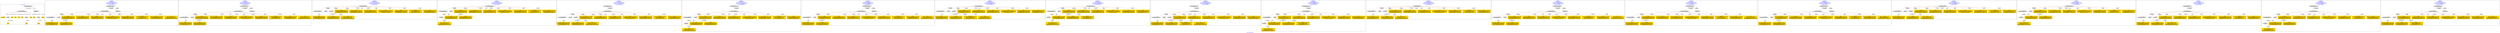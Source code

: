 digraph n0 {
fontcolor="blue"
remincross="true"
label="s10-s-18-artworks.json"
subgraph cluster_0 {
label="1-correct model"
n2[style="filled",color="white",fillcolor="lightgray",label="CulturalHeritageObject1"];
n3[shape="plaintext",style="filled",fillcolor="gold",label="dateCreated"];
n4[style="filled",color="white",fillcolor="lightgray",label="Person1"];
n5[shape="plaintext",style="filled",fillcolor="gold",label="values"];
n6[shape="plaintext",style="filled",fillcolor="gold",label="values"];
n7[shape="plaintext",style="filled",fillcolor="gold",label="values"];
n8[shape="plaintext",style="filled",fillcolor="gold",label="values"];
n9[style="filled",color="white",fillcolor="lightgray",label="Concept1"];
n10[shape="plaintext",style="filled",fillcolor="gold",label="values"];
n11[shape="plaintext",style="filled",fillcolor="gold",label="values"];
n12[style="filled",color="white",fillcolor="lightgray",label="Concept2"];
n13[shape="plaintext",style="filled",fillcolor="gold",label="values"];
n14[style="filled",color="white",fillcolor="lightgray",label="EuropeanaAggregation1"];
n15[style="filled",color="white",fillcolor="lightgray",label="WebResource1"];
n16[shape="plaintext",style="filled",fillcolor="gold",label="values"];
n17[shape="plaintext",style="filled",fillcolor="gold",label="values"];
n18[shape="plaintext",style="filled",fillcolor="gold",label="values"];
}
subgraph cluster_1 {
label="candidate 0\nlink coherence:1.0\nnode coherence:1.0\nconfidence:0.4371673617065032\nmapping score:0.5790557872355011\ncost:13.99951\n-precision:0.71-recall:0.62"
n20[style="filled",color="white",fillcolor="lightgray",label="CulturalHeritageObject1"];
n21[style="filled",color="white",fillcolor="lightgray",label="CulturalHeritageObject2"];
n22[style="filled",color="white",fillcolor="lightgray",label="Person1"];
n23[style="filled",color="white",fillcolor="lightgray",label="EuropeanaAggregation1"];
n24[style="filled",color="white",fillcolor="lightgray",label="WebResource1"];
n25[shape="plaintext",style="filled",fillcolor="gold",label="values\n[CulturalHeritageObject,title,0.31]\n[CulturalHeritageObject,description,0.248]\n[CulturalHeritageObject,provenance,0.224]\n[Person,biographicalInformation,0.218]"];
n26[shape="plaintext",style="filled",fillcolor="gold",label="values\n[Person,nameOfThePerson,0.536]\n[Person,biographicalInformation,0.396]\n[CulturalHeritageObject,description,0.037]\n[CulturalHeritageObject,title,0.031]"];
n27[shape="plaintext",style="filled",fillcolor="gold",label="values\n[CulturalHeritageObject,description,0.383]\n[CulturalHeritageObject,title,0.276]\n[Person,biographicalInformation,0.255]\n[CulturalHeritageObject,provenance,0.086]"];
n28[shape="plaintext",style="filled",fillcolor="gold",label="values\n[CulturalHeritageObject,description,0.339]\n[Person,biographicalInformation,0.314]\n[CulturalHeritageObject,title,0.254]\n[CulturalHeritageObject,provenance,0.093]"];
n29[shape="plaintext",style="filled",fillcolor="gold",label="values\n[CulturalHeritageObject,medium,0.282]\n[CulturalHeritageObject,description,0.28]\n[CulturalHeritageObject,title,0.253]\n[Person,biographicalInformation,0.185]"];
n30[shape="plaintext",style="filled",fillcolor="gold",label="values\n[WebResource,classLink,0.553]\n[Document,classLink,0.423]\n[CulturalHeritageObject,description,0.014]\n[CulturalHeritageObject,provenance,0.01]"];
n31[shape="plaintext",style="filled",fillcolor="gold",label="values\n[CulturalHeritageObject,extent,0.565]\n[CulturalHeritageObject,accessionNumber,0.182]\n[CulturalHeritageObject,provenance,0.137]\n[Document,classLink,0.116]"];
n32[shape="plaintext",style="filled",fillcolor="gold",label="values\n[CulturalHeritageObject,medium,0.761]\n[CulturalHeritageObject,description,0.098]\n[CulturalHeritageObject,extent,0.081]\n[CulturalHeritageObject,provenance,0.06]"];
n33[shape="plaintext",style="filled",fillcolor="gold",label="dateCreated\n[CulturalHeritageObject,created,0.429]\n[Person,dateOfDeath,0.339]\n[Person,dateOfBirth,0.128]\n[CulturalHeritageObject,provenance,0.105]"];
n34[shape="plaintext",style="filled",fillcolor="gold",label="values\n[CulturalHeritageObject,provenance,0.413]\n[Person,biographicalInformation,0.276]\n[CulturalHeritageObject,title,0.16]\n[CulturalHeritageObject,description,0.15]"];
}
subgraph cluster_2 {
label="candidate 1\nlink coherence:1.0\nnode coherence:1.0\nconfidence:0.4348945748876602\nmapping score:0.5782981916292201\ncost:13.99951\n-precision:0.64-recall:0.56"
n36[style="filled",color="white",fillcolor="lightgray",label="CulturalHeritageObject1"];
n37[style="filled",color="white",fillcolor="lightgray",label="CulturalHeritageObject2"];
n38[style="filled",color="white",fillcolor="lightgray",label="Person1"];
n39[style="filled",color="white",fillcolor="lightgray",label="EuropeanaAggregation1"];
n40[style="filled",color="white",fillcolor="lightgray",label="WebResource1"];
n41[shape="plaintext",style="filled",fillcolor="gold",label="values\n[CulturalHeritageObject,title,0.31]\n[CulturalHeritageObject,description,0.248]\n[CulturalHeritageObject,provenance,0.224]\n[Person,biographicalInformation,0.218]"];
n42[shape="plaintext",style="filled",fillcolor="gold",label="values\n[Person,nameOfThePerson,0.536]\n[Person,biographicalInformation,0.396]\n[CulturalHeritageObject,description,0.037]\n[CulturalHeritageObject,title,0.031]"];
n43[shape="plaintext",style="filled",fillcolor="gold",label="values\n[CulturalHeritageObject,description,0.383]\n[CulturalHeritageObject,title,0.276]\n[Person,biographicalInformation,0.255]\n[CulturalHeritageObject,provenance,0.086]"];
n44[shape="plaintext",style="filled",fillcolor="gold",label="values\n[CulturalHeritageObject,description,0.339]\n[Person,biographicalInformation,0.314]\n[CulturalHeritageObject,title,0.254]\n[CulturalHeritageObject,provenance,0.093]"];
n45[shape="plaintext",style="filled",fillcolor="gold",label="values\n[CulturalHeritageObject,medium,0.282]\n[CulturalHeritageObject,description,0.28]\n[CulturalHeritageObject,title,0.253]\n[Person,biographicalInformation,0.185]"];
n46[shape="plaintext",style="filled",fillcolor="gold",label="values\n[WebResource,classLink,0.553]\n[Document,classLink,0.423]\n[CulturalHeritageObject,description,0.014]\n[CulturalHeritageObject,provenance,0.01]"];
n47[shape="plaintext",style="filled",fillcolor="gold",label="values\n[CulturalHeritageObject,extent,0.565]\n[CulturalHeritageObject,accessionNumber,0.182]\n[CulturalHeritageObject,provenance,0.137]\n[Document,classLink,0.116]"];
n48[shape="plaintext",style="filled",fillcolor="gold",label="values\n[CulturalHeritageObject,medium,0.761]\n[CulturalHeritageObject,description,0.098]\n[CulturalHeritageObject,extent,0.081]\n[CulturalHeritageObject,provenance,0.06]"];
n49[shape="plaintext",style="filled",fillcolor="gold",label="dateCreated\n[CulturalHeritageObject,created,0.429]\n[Person,dateOfDeath,0.339]\n[Person,dateOfBirth,0.128]\n[CulturalHeritageObject,provenance,0.105]"];
n50[shape="plaintext",style="filled",fillcolor="gold",label="values\n[CulturalHeritageObject,provenance,0.413]\n[Person,biographicalInformation,0.276]\n[CulturalHeritageObject,title,0.16]\n[CulturalHeritageObject,description,0.15]"];
}
subgraph cluster_3 {
label="candidate 10\nlink coherence:1.0\nnode coherence:1.0\nconfidence:0.41652752205070315\nmapping score:0.5721758406835677\ncost:12.99976\n-precision:0.62-recall:0.5"
n52[style="filled",color="white",fillcolor="lightgray",label="CulturalHeritageObject1"];
n53[style="filled",color="white",fillcolor="lightgray",label="CulturalHeritageObject2"];
n54[style="filled",color="white",fillcolor="lightgray",label="Person1"];
n55[style="filled",color="white",fillcolor="lightgray",label="Document1"];
n56[shape="plaintext",style="filled",fillcolor="gold",label="values\n[Person,nameOfThePerson,0.536]\n[Person,biographicalInformation,0.396]\n[CulturalHeritageObject,description,0.037]\n[CulturalHeritageObject,title,0.031]"];
n57[shape="plaintext",style="filled",fillcolor="gold",label="values\n[CulturalHeritageObject,description,0.339]\n[Person,biographicalInformation,0.314]\n[CulturalHeritageObject,title,0.254]\n[CulturalHeritageObject,provenance,0.093]"];
n58[shape="plaintext",style="filled",fillcolor="gold",label="values\n[CulturalHeritageObject,title,0.31]\n[CulturalHeritageObject,description,0.248]\n[CulturalHeritageObject,provenance,0.224]\n[Person,biographicalInformation,0.218]"];
n59[shape="plaintext",style="filled",fillcolor="gold",label="values\n[CulturalHeritageObject,description,0.383]\n[CulturalHeritageObject,title,0.276]\n[Person,biographicalInformation,0.255]\n[CulturalHeritageObject,provenance,0.086]"];
n60[shape="plaintext",style="filled",fillcolor="gold",label="values\n[CulturalHeritageObject,medium,0.282]\n[CulturalHeritageObject,description,0.28]\n[CulturalHeritageObject,title,0.253]\n[Person,biographicalInformation,0.185]"];
n61[shape="plaintext",style="filled",fillcolor="gold",label="values\n[WebResource,classLink,0.553]\n[Document,classLink,0.423]\n[CulturalHeritageObject,description,0.014]\n[CulturalHeritageObject,provenance,0.01]"];
n62[shape="plaintext",style="filled",fillcolor="gold",label="values\n[CulturalHeritageObject,extent,0.565]\n[CulturalHeritageObject,accessionNumber,0.182]\n[CulturalHeritageObject,provenance,0.137]\n[Document,classLink,0.116]"];
n63[shape="plaintext",style="filled",fillcolor="gold",label="values\n[CulturalHeritageObject,medium,0.761]\n[CulturalHeritageObject,description,0.098]\n[CulturalHeritageObject,extent,0.081]\n[CulturalHeritageObject,provenance,0.06]"];
n64[shape="plaintext",style="filled",fillcolor="gold",label="dateCreated\n[CulturalHeritageObject,created,0.429]\n[Person,dateOfDeath,0.339]\n[Person,dateOfBirth,0.128]\n[CulturalHeritageObject,provenance,0.105]"];
n65[shape="plaintext",style="filled",fillcolor="gold",label="values\n[CulturalHeritageObject,provenance,0.413]\n[Person,biographicalInformation,0.276]\n[CulturalHeritageObject,title,0.16]\n[CulturalHeritageObject,description,0.15]"];
}
subgraph cluster_4 {
label="candidate 11\nlink coherence:1.0\nnode coherence:1.0\nconfidence:0.41652752205070315\nmapping score:0.5721758406835677\ncost:12.99978\n-precision:0.62-recall:0.5"
n67[style="filled",color="white",fillcolor="lightgray",label="CulturalHeritageObject1"];
n68[style="filled",color="white",fillcolor="lightgray",label="CulturalHeritageObject2"];
n69[style="filled",color="white",fillcolor="lightgray",label="Person1"];
n70[style="filled",color="white",fillcolor="lightgray",label="Document2"];
n71[shape="plaintext",style="filled",fillcolor="gold",label="values\n[Person,nameOfThePerson,0.536]\n[Person,biographicalInformation,0.396]\n[CulturalHeritageObject,description,0.037]\n[CulturalHeritageObject,title,0.031]"];
n72[shape="plaintext",style="filled",fillcolor="gold",label="values\n[CulturalHeritageObject,description,0.339]\n[Person,biographicalInformation,0.314]\n[CulturalHeritageObject,title,0.254]\n[CulturalHeritageObject,provenance,0.093]"];
n73[shape="plaintext",style="filled",fillcolor="gold",label="values\n[CulturalHeritageObject,title,0.31]\n[CulturalHeritageObject,description,0.248]\n[CulturalHeritageObject,provenance,0.224]\n[Person,biographicalInformation,0.218]"];
n74[shape="plaintext",style="filled",fillcolor="gold",label="values\n[CulturalHeritageObject,description,0.383]\n[CulturalHeritageObject,title,0.276]\n[Person,biographicalInformation,0.255]\n[CulturalHeritageObject,provenance,0.086]"];
n75[shape="plaintext",style="filled",fillcolor="gold",label="values\n[CulturalHeritageObject,medium,0.282]\n[CulturalHeritageObject,description,0.28]\n[CulturalHeritageObject,title,0.253]\n[Person,biographicalInformation,0.185]"];
n76[shape="plaintext",style="filled",fillcolor="gold",label="values\n[CulturalHeritageObject,extent,0.565]\n[CulturalHeritageObject,accessionNumber,0.182]\n[CulturalHeritageObject,provenance,0.137]\n[Document,classLink,0.116]"];
n77[shape="plaintext",style="filled",fillcolor="gold",label="values\n[CulturalHeritageObject,medium,0.761]\n[CulturalHeritageObject,description,0.098]\n[CulturalHeritageObject,extent,0.081]\n[CulturalHeritageObject,provenance,0.06]"];
n78[shape="plaintext",style="filled",fillcolor="gold",label="dateCreated\n[CulturalHeritageObject,created,0.429]\n[Person,dateOfDeath,0.339]\n[Person,dateOfBirth,0.128]\n[CulturalHeritageObject,provenance,0.105]"];
n79[shape="plaintext",style="filled",fillcolor="gold",label="values\n[WebResource,classLink,0.553]\n[Document,classLink,0.423]\n[CulturalHeritageObject,description,0.014]\n[CulturalHeritageObject,provenance,0.01]"];
n80[shape="plaintext",style="filled",fillcolor="gold",label="values\n[CulturalHeritageObject,provenance,0.413]\n[Person,biographicalInformation,0.276]\n[CulturalHeritageObject,title,0.16]\n[CulturalHeritageObject,description,0.15]"];
}
subgraph cluster_5 {
label="candidate 12\nlink coherence:1.0\nnode coherence:1.0\nconfidence:0.41652752205070315\nmapping score:0.5721758406835677\ncost:13.99962\n-precision:0.64-recall:0.56"
n82[style="filled",color="white",fillcolor="lightgray",label="CulturalHeritageObject1"];
n83[style="filled",color="white",fillcolor="lightgray",label="CulturalHeritageObject2"];
n84[style="filled",color="white",fillcolor="lightgray",label="Person1"];
n85[style="filled",color="white",fillcolor="lightgray",label="Document1"];
n86[style="filled",color="white",fillcolor="lightgray",label="EuropeanaAggregation1"];
n87[shape="plaintext",style="filled",fillcolor="gold",label="values\n[Person,nameOfThePerson,0.536]\n[Person,biographicalInformation,0.396]\n[CulturalHeritageObject,description,0.037]\n[CulturalHeritageObject,title,0.031]"];
n88[shape="plaintext",style="filled",fillcolor="gold",label="values\n[CulturalHeritageObject,description,0.339]\n[Person,biographicalInformation,0.314]\n[CulturalHeritageObject,title,0.254]\n[CulturalHeritageObject,provenance,0.093]"];
n89[shape="plaintext",style="filled",fillcolor="gold",label="values\n[CulturalHeritageObject,title,0.31]\n[CulturalHeritageObject,description,0.248]\n[CulturalHeritageObject,provenance,0.224]\n[Person,biographicalInformation,0.218]"];
n90[shape="plaintext",style="filled",fillcolor="gold",label="values\n[CulturalHeritageObject,description,0.383]\n[CulturalHeritageObject,title,0.276]\n[Person,biographicalInformation,0.255]\n[CulturalHeritageObject,provenance,0.086]"];
n91[shape="plaintext",style="filled",fillcolor="gold",label="values\n[CulturalHeritageObject,medium,0.282]\n[CulturalHeritageObject,description,0.28]\n[CulturalHeritageObject,title,0.253]\n[Person,biographicalInformation,0.185]"];
n92[shape="plaintext",style="filled",fillcolor="gold",label="values\n[WebResource,classLink,0.553]\n[Document,classLink,0.423]\n[CulturalHeritageObject,description,0.014]\n[CulturalHeritageObject,provenance,0.01]"];
n93[shape="plaintext",style="filled",fillcolor="gold",label="values\n[CulturalHeritageObject,extent,0.565]\n[CulturalHeritageObject,accessionNumber,0.182]\n[CulturalHeritageObject,provenance,0.137]\n[Document,classLink,0.116]"];
n94[shape="plaintext",style="filled",fillcolor="gold",label="values\n[CulturalHeritageObject,medium,0.761]\n[CulturalHeritageObject,description,0.098]\n[CulturalHeritageObject,extent,0.081]\n[CulturalHeritageObject,provenance,0.06]"];
n95[shape="plaintext",style="filled",fillcolor="gold",label="dateCreated\n[CulturalHeritageObject,created,0.429]\n[Person,dateOfDeath,0.339]\n[Person,dateOfBirth,0.128]\n[CulturalHeritageObject,provenance,0.105]"];
n96[shape="plaintext",style="filled",fillcolor="gold",label="values\n[CulturalHeritageObject,provenance,0.413]\n[Person,biographicalInformation,0.276]\n[CulturalHeritageObject,title,0.16]\n[CulturalHeritageObject,description,0.15]"];
}
subgraph cluster_6 {
label="candidate 13\nlink coherence:1.0\nnode coherence:1.0\nconfidence:0.41652752205070315\nmapping score:0.5721758406835677\ncost:13.99964\n-precision:0.64-recall:0.56"
n98[style="filled",color="white",fillcolor="lightgray",label="CulturalHeritageObject1"];
n99[style="filled",color="white",fillcolor="lightgray",label="CulturalHeritageObject2"];
n100[style="filled",color="white",fillcolor="lightgray",label="Person1"];
n101[style="filled",color="white",fillcolor="lightgray",label="Document2"];
n102[style="filled",color="white",fillcolor="lightgray",label="EuropeanaAggregation1"];
n103[shape="plaintext",style="filled",fillcolor="gold",label="values\n[Person,nameOfThePerson,0.536]\n[Person,biographicalInformation,0.396]\n[CulturalHeritageObject,description,0.037]\n[CulturalHeritageObject,title,0.031]"];
n104[shape="plaintext",style="filled",fillcolor="gold",label="values\n[CulturalHeritageObject,description,0.339]\n[Person,biographicalInformation,0.314]\n[CulturalHeritageObject,title,0.254]\n[CulturalHeritageObject,provenance,0.093]"];
n105[shape="plaintext",style="filled",fillcolor="gold",label="values\n[CulturalHeritageObject,title,0.31]\n[CulturalHeritageObject,description,0.248]\n[CulturalHeritageObject,provenance,0.224]\n[Person,biographicalInformation,0.218]"];
n106[shape="plaintext",style="filled",fillcolor="gold",label="values\n[CulturalHeritageObject,description,0.383]\n[CulturalHeritageObject,title,0.276]\n[Person,biographicalInformation,0.255]\n[CulturalHeritageObject,provenance,0.086]"];
n107[shape="plaintext",style="filled",fillcolor="gold",label="values\n[CulturalHeritageObject,medium,0.282]\n[CulturalHeritageObject,description,0.28]\n[CulturalHeritageObject,title,0.253]\n[Person,biographicalInformation,0.185]"];
n108[shape="plaintext",style="filled",fillcolor="gold",label="values\n[CulturalHeritageObject,extent,0.565]\n[CulturalHeritageObject,accessionNumber,0.182]\n[CulturalHeritageObject,provenance,0.137]\n[Document,classLink,0.116]"];
n109[shape="plaintext",style="filled",fillcolor="gold",label="values\n[CulturalHeritageObject,medium,0.761]\n[CulturalHeritageObject,description,0.098]\n[CulturalHeritageObject,extent,0.081]\n[CulturalHeritageObject,provenance,0.06]"];
n110[shape="plaintext",style="filled",fillcolor="gold",label="dateCreated\n[CulturalHeritageObject,created,0.429]\n[Person,dateOfDeath,0.339]\n[Person,dateOfBirth,0.128]\n[CulturalHeritageObject,provenance,0.105]"];
n111[shape="plaintext",style="filled",fillcolor="gold",label="values\n[WebResource,classLink,0.553]\n[Document,classLink,0.423]\n[CulturalHeritageObject,description,0.014]\n[CulturalHeritageObject,provenance,0.01]"];
n112[shape="plaintext",style="filled",fillcolor="gold",label="values\n[CulturalHeritageObject,provenance,0.413]\n[Person,biographicalInformation,0.276]\n[CulturalHeritageObject,title,0.16]\n[CulturalHeritageObject,description,0.15]"];
}
subgraph cluster_7 {
label="candidate 14\nlink coherence:1.0\nnode coherence:1.0\nconfidence:0.4126989323374108\nmapping score:0.5708996441124703\ncost:13.99951\n-precision:0.64-recall:0.56"
n114[style="filled",color="white",fillcolor="lightgray",label="CulturalHeritageObject1"];
n115[style="filled",color="white",fillcolor="lightgray",label="CulturalHeritageObject2"];
n116[style="filled",color="white",fillcolor="lightgray",label="Person1"];
n117[style="filled",color="white",fillcolor="lightgray",label="EuropeanaAggregation1"];
n118[style="filled",color="white",fillcolor="lightgray",label="WebResource1"];
n119[shape="plaintext",style="filled",fillcolor="gold",label="values\n[Person,nameOfThePerson,0.536]\n[Person,biographicalInformation,0.396]\n[CulturalHeritageObject,description,0.037]\n[CulturalHeritageObject,title,0.031]"];
n120[shape="plaintext",style="filled",fillcolor="gold",label="values\n[CulturalHeritageObject,description,0.339]\n[Person,biographicalInformation,0.314]\n[CulturalHeritageObject,title,0.254]\n[CulturalHeritageObject,provenance,0.093]"];
n121[shape="plaintext",style="filled",fillcolor="gold",label="values\n[CulturalHeritageObject,title,0.31]\n[CulturalHeritageObject,description,0.248]\n[CulturalHeritageObject,provenance,0.224]\n[Person,biographicalInformation,0.218]"];
n122[shape="plaintext",style="filled",fillcolor="gold",label="values\n[CulturalHeritageObject,description,0.383]\n[CulturalHeritageObject,title,0.276]\n[Person,biographicalInformation,0.255]\n[CulturalHeritageObject,provenance,0.086]"];
n123[shape="plaintext",style="filled",fillcolor="gold",label="values\n[CulturalHeritageObject,medium,0.282]\n[CulturalHeritageObject,description,0.28]\n[CulturalHeritageObject,title,0.253]\n[Person,biographicalInformation,0.185]"];
n124[shape="plaintext",style="filled",fillcolor="gold",label="values\n[WebResource,classLink,0.553]\n[Document,classLink,0.423]\n[CulturalHeritageObject,description,0.014]\n[CulturalHeritageObject,provenance,0.01]"];
n125[shape="plaintext",style="filled",fillcolor="gold",label="values\n[CulturalHeritageObject,extent,0.565]\n[CulturalHeritageObject,accessionNumber,0.182]\n[CulturalHeritageObject,provenance,0.137]\n[Document,classLink,0.116]"];
n126[shape="plaintext",style="filled",fillcolor="gold",label="values\n[CulturalHeritageObject,medium,0.761]\n[CulturalHeritageObject,description,0.098]\n[CulturalHeritageObject,extent,0.081]\n[CulturalHeritageObject,provenance,0.06]"];
n127[shape="plaintext",style="filled",fillcolor="gold",label="dateCreated\n[CulturalHeritageObject,created,0.429]\n[Person,dateOfDeath,0.339]\n[Person,dateOfBirth,0.128]\n[CulturalHeritageObject,provenance,0.105]"];
n128[shape="plaintext",style="filled",fillcolor="gold",label="values\n[CulturalHeritageObject,provenance,0.413]\n[Person,biographicalInformation,0.276]\n[CulturalHeritageObject,title,0.16]\n[CulturalHeritageObject,description,0.15]"];
}
subgraph cluster_8 {
label="candidate 15\nlink coherence:1.0\nnode coherence:1.0\nconfidence:0.4075461633099772\nmapping score:0.5691820544366591\ncost:12.99976\n-precision:0.54-recall:0.44"
n130[style="filled",color="white",fillcolor="lightgray",label="CulturalHeritageObject1"];
n131[style="filled",color="white",fillcolor="lightgray",label="CulturalHeritageObject2"];
n132[style="filled",color="white",fillcolor="lightgray",label="Person1"];
n133[style="filled",color="white",fillcolor="lightgray",label="Document1"];
n134[shape="plaintext",style="filled",fillcolor="gold",label="values\n[Person,nameOfThePerson,0.536]\n[Person,biographicalInformation,0.396]\n[CulturalHeritageObject,description,0.037]\n[CulturalHeritageObject,title,0.031]"];
n135[shape="plaintext",style="filled",fillcolor="gold",label="values\n[CulturalHeritageObject,description,0.339]\n[Person,biographicalInformation,0.314]\n[CulturalHeritageObject,title,0.254]\n[CulturalHeritageObject,provenance,0.093]"];
n136[shape="plaintext",style="filled",fillcolor="gold",label="values\n[CulturalHeritageObject,title,0.31]\n[CulturalHeritageObject,description,0.248]\n[CulturalHeritageObject,provenance,0.224]\n[Person,biographicalInformation,0.218]"];
n137[shape="plaintext",style="filled",fillcolor="gold",label="values\n[CulturalHeritageObject,description,0.383]\n[CulturalHeritageObject,title,0.276]\n[Person,biographicalInformation,0.255]\n[CulturalHeritageObject,provenance,0.086]"];
n138[shape="plaintext",style="filled",fillcolor="gold",label="values\n[CulturalHeritageObject,medium,0.282]\n[CulturalHeritageObject,description,0.28]\n[CulturalHeritageObject,title,0.253]\n[Person,biographicalInformation,0.185]"];
n139[shape="plaintext",style="filled",fillcolor="gold",label="values\n[WebResource,classLink,0.553]\n[Document,classLink,0.423]\n[CulturalHeritageObject,description,0.014]\n[CulturalHeritageObject,provenance,0.01]"];
n140[shape="plaintext",style="filled",fillcolor="gold",label="dateCreated\n[CulturalHeritageObject,created,0.429]\n[Person,dateOfDeath,0.339]\n[Person,dateOfBirth,0.128]\n[CulturalHeritageObject,provenance,0.105]"];
n141[shape="plaintext",style="filled",fillcolor="gold",label="values\n[CulturalHeritageObject,extent,0.565]\n[CulturalHeritageObject,accessionNumber,0.182]\n[CulturalHeritageObject,provenance,0.137]\n[Document,classLink,0.116]"];
n142[shape="plaintext",style="filled",fillcolor="gold",label="values\n[CulturalHeritageObject,medium,0.761]\n[CulturalHeritageObject,description,0.098]\n[CulturalHeritageObject,extent,0.081]\n[CulturalHeritageObject,provenance,0.06]"];
n143[shape="plaintext",style="filled",fillcolor="gold",label="values\n[CulturalHeritageObject,provenance,0.413]\n[Person,biographicalInformation,0.276]\n[CulturalHeritageObject,title,0.16]\n[CulturalHeritageObject,description,0.15]"];
}
subgraph cluster_9 {
label="candidate 16\nlink coherence:1.0\nnode coherence:1.0\nconfidence:0.4075461633099772\nmapping score:0.5691820544366591\ncost:12.99978\n-precision:0.54-recall:0.44"
n145[style="filled",color="white",fillcolor="lightgray",label="CulturalHeritageObject1"];
n146[style="filled",color="white",fillcolor="lightgray",label="CulturalHeritageObject2"];
n147[style="filled",color="white",fillcolor="lightgray",label="Person1"];
n148[style="filled",color="white",fillcolor="lightgray",label="Document2"];
n149[shape="plaintext",style="filled",fillcolor="gold",label="values\n[Person,nameOfThePerson,0.536]\n[Person,biographicalInformation,0.396]\n[CulturalHeritageObject,description,0.037]\n[CulturalHeritageObject,title,0.031]"];
n150[shape="plaintext",style="filled",fillcolor="gold",label="values\n[CulturalHeritageObject,description,0.339]\n[Person,biographicalInformation,0.314]\n[CulturalHeritageObject,title,0.254]\n[CulturalHeritageObject,provenance,0.093]"];
n151[shape="plaintext",style="filled",fillcolor="gold",label="values\n[CulturalHeritageObject,title,0.31]\n[CulturalHeritageObject,description,0.248]\n[CulturalHeritageObject,provenance,0.224]\n[Person,biographicalInformation,0.218]"];
n152[shape="plaintext",style="filled",fillcolor="gold",label="values\n[CulturalHeritageObject,description,0.383]\n[CulturalHeritageObject,title,0.276]\n[Person,biographicalInformation,0.255]\n[CulturalHeritageObject,provenance,0.086]"];
n153[shape="plaintext",style="filled",fillcolor="gold",label="values\n[CulturalHeritageObject,medium,0.282]\n[CulturalHeritageObject,description,0.28]\n[CulturalHeritageObject,title,0.253]\n[Person,biographicalInformation,0.185]"];
n154[shape="plaintext",style="filled",fillcolor="gold",label="dateCreated\n[CulturalHeritageObject,created,0.429]\n[Person,dateOfDeath,0.339]\n[Person,dateOfBirth,0.128]\n[CulturalHeritageObject,provenance,0.105]"];
n155[shape="plaintext",style="filled",fillcolor="gold",label="values\n[CulturalHeritageObject,extent,0.565]\n[CulturalHeritageObject,accessionNumber,0.182]\n[CulturalHeritageObject,provenance,0.137]\n[Document,classLink,0.116]"];
n156[shape="plaintext",style="filled",fillcolor="gold",label="values\n[CulturalHeritageObject,medium,0.761]\n[CulturalHeritageObject,description,0.098]\n[CulturalHeritageObject,extent,0.081]\n[CulturalHeritageObject,provenance,0.06]"];
n157[shape="plaintext",style="filled",fillcolor="gold",label="values\n[WebResource,classLink,0.553]\n[Document,classLink,0.423]\n[CulturalHeritageObject,description,0.014]\n[CulturalHeritageObject,provenance,0.01]"];
n158[shape="plaintext",style="filled",fillcolor="gold",label="values\n[CulturalHeritageObject,provenance,0.413]\n[Person,biographicalInformation,0.276]\n[CulturalHeritageObject,title,0.16]\n[CulturalHeritageObject,description,0.15]"];
}
subgraph cluster_10 {
label="candidate 17\nlink coherence:1.0\nnode coherence:1.0\nconfidence:0.4075461633099772\nmapping score:0.5691820544366591\ncost:13.99962\n-precision:0.57-recall:0.5"
n160[style="filled",color="white",fillcolor="lightgray",label="CulturalHeritageObject1"];
n161[style="filled",color="white",fillcolor="lightgray",label="CulturalHeritageObject2"];
n162[style="filled",color="white",fillcolor="lightgray",label="Person1"];
n163[style="filled",color="white",fillcolor="lightgray",label="Document1"];
n164[style="filled",color="white",fillcolor="lightgray",label="EuropeanaAggregation1"];
n165[shape="plaintext",style="filled",fillcolor="gold",label="values\n[Person,nameOfThePerson,0.536]\n[Person,biographicalInformation,0.396]\n[CulturalHeritageObject,description,0.037]\n[CulturalHeritageObject,title,0.031]"];
n166[shape="plaintext",style="filled",fillcolor="gold",label="values\n[CulturalHeritageObject,description,0.339]\n[Person,biographicalInformation,0.314]\n[CulturalHeritageObject,title,0.254]\n[CulturalHeritageObject,provenance,0.093]"];
n167[shape="plaintext",style="filled",fillcolor="gold",label="values\n[CulturalHeritageObject,title,0.31]\n[CulturalHeritageObject,description,0.248]\n[CulturalHeritageObject,provenance,0.224]\n[Person,biographicalInformation,0.218]"];
n168[shape="plaintext",style="filled",fillcolor="gold",label="values\n[CulturalHeritageObject,description,0.383]\n[CulturalHeritageObject,title,0.276]\n[Person,biographicalInformation,0.255]\n[CulturalHeritageObject,provenance,0.086]"];
n169[shape="plaintext",style="filled",fillcolor="gold",label="values\n[CulturalHeritageObject,medium,0.282]\n[CulturalHeritageObject,description,0.28]\n[CulturalHeritageObject,title,0.253]\n[Person,biographicalInformation,0.185]"];
n170[shape="plaintext",style="filled",fillcolor="gold",label="values\n[WebResource,classLink,0.553]\n[Document,classLink,0.423]\n[CulturalHeritageObject,description,0.014]\n[CulturalHeritageObject,provenance,0.01]"];
n171[shape="plaintext",style="filled",fillcolor="gold",label="dateCreated\n[CulturalHeritageObject,created,0.429]\n[Person,dateOfDeath,0.339]\n[Person,dateOfBirth,0.128]\n[CulturalHeritageObject,provenance,0.105]"];
n172[shape="plaintext",style="filled",fillcolor="gold",label="values\n[CulturalHeritageObject,extent,0.565]\n[CulturalHeritageObject,accessionNumber,0.182]\n[CulturalHeritageObject,provenance,0.137]\n[Document,classLink,0.116]"];
n173[shape="plaintext",style="filled",fillcolor="gold",label="values\n[CulturalHeritageObject,medium,0.761]\n[CulturalHeritageObject,description,0.098]\n[CulturalHeritageObject,extent,0.081]\n[CulturalHeritageObject,provenance,0.06]"];
n174[shape="plaintext",style="filled",fillcolor="gold",label="values\n[CulturalHeritageObject,provenance,0.413]\n[Person,biographicalInformation,0.276]\n[CulturalHeritageObject,title,0.16]\n[CulturalHeritageObject,description,0.15]"];
}
subgraph cluster_11 {
label="candidate 18\nlink coherence:1.0\nnode coherence:1.0\nconfidence:0.4075461633099772\nmapping score:0.5691820544366591\ncost:13.99964\n-precision:0.57-recall:0.5"
n176[style="filled",color="white",fillcolor="lightgray",label="CulturalHeritageObject1"];
n177[style="filled",color="white",fillcolor="lightgray",label="CulturalHeritageObject2"];
n178[style="filled",color="white",fillcolor="lightgray",label="Person1"];
n179[style="filled",color="white",fillcolor="lightgray",label="Document2"];
n180[style="filled",color="white",fillcolor="lightgray",label="EuropeanaAggregation1"];
n181[shape="plaintext",style="filled",fillcolor="gold",label="values\n[Person,nameOfThePerson,0.536]\n[Person,biographicalInformation,0.396]\n[CulturalHeritageObject,description,0.037]\n[CulturalHeritageObject,title,0.031]"];
n182[shape="plaintext",style="filled",fillcolor="gold",label="values\n[CulturalHeritageObject,description,0.339]\n[Person,biographicalInformation,0.314]\n[CulturalHeritageObject,title,0.254]\n[CulturalHeritageObject,provenance,0.093]"];
n183[shape="plaintext",style="filled",fillcolor="gold",label="values\n[CulturalHeritageObject,title,0.31]\n[CulturalHeritageObject,description,0.248]\n[CulturalHeritageObject,provenance,0.224]\n[Person,biographicalInformation,0.218]"];
n184[shape="plaintext",style="filled",fillcolor="gold",label="values\n[CulturalHeritageObject,description,0.383]\n[CulturalHeritageObject,title,0.276]\n[Person,biographicalInformation,0.255]\n[CulturalHeritageObject,provenance,0.086]"];
n185[shape="plaintext",style="filled",fillcolor="gold",label="values\n[CulturalHeritageObject,medium,0.282]\n[CulturalHeritageObject,description,0.28]\n[CulturalHeritageObject,title,0.253]\n[Person,biographicalInformation,0.185]"];
n186[shape="plaintext",style="filled",fillcolor="gold",label="dateCreated\n[CulturalHeritageObject,created,0.429]\n[Person,dateOfDeath,0.339]\n[Person,dateOfBirth,0.128]\n[CulturalHeritageObject,provenance,0.105]"];
n187[shape="plaintext",style="filled",fillcolor="gold",label="values\n[CulturalHeritageObject,extent,0.565]\n[CulturalHeritageObject,accessionNumber,0.182]\n[CulturalHeritageObject,provenance,0.137]\n[Document,classLink,0.116]"];
n188[shape="plaintext",style="filled",fillcolor="gold",label="values\n[CulturalHeritageObject,medium,0.761]\n[CulturalHeritageObject,description,0.098]\n[CulturalHeritageObject,extent,0.081]\n[CulturalHeritageObject,provenance,0.06]"];
n189[shape="plaintext",style="filled",fillcolor="gold",label="values\n[WebResource,classLink,0.553]\n[Document,classLink,0.423]\n[CulturalHeritageObject,description,0.014]\n[CulturalHeritageObject,provenance,0.01]"];
n190[shape="plaintext",style="filled",fillcolor="gold",label="values\n[CulturalHeritageObject,provenance,0.413]\n[Person,biographicalInformation,0.276]\n[CulturalHeritageObject,title,0.16]\n[CulturalHeritageObject,description,0.15]"];
}
subgraph cluster_12 {
label="candidate 19\nlink coherence:1.0\nnode coherence:1.0\nconfidence:0.39962709198201346\nmapping score:0.5665423639940045\ncost:12.99976\n-precision:0.46-recall:0.38"
n192[style="filled",color="white",fillcolor="lightgray",label="CulturalHeritageObject1"];
n193[style="filled",color="white",fillcolor="lightgray",label="CulturalHeritageObject2"];
n194[style="filled",color="white",fillcolor="lightgray",label="Person1"];
n195[style="filled",color="white",fillcolor="lightgray",label="Document1"];
n196[shape="plaintext",style="filled",fillcolor="gold",label="values\n[Person,nameOfThePerson,0.536]\n[Person,biographicalInformation,0.396]\n[CulturalHeritageObject,description,0.037]\n[CulturalHeritageObject,title,0.031]"];
n197[shape="plaintext",style="filled",fillcolor="gold",label="values\n[CulturalHeritageObject,description,0.339]\n[Person,biographicalInformation,0.314]\n[CulturalHeritageObject,title,0.254]\n[CulturalHeritageObject,provenance,0.093]"];
n198[shape="plaintext",style="filled",fillcolor="gold",label="values\n[CulturalHeritageObject,title,0.31]\n[CulturalHeritageObject,description,0.248]\n[CulturalHeritageObject,provenance,0.224]\n[Person,biographicalInformation,0.218]"];
n199[shape="plaintext",style="filled",fillcolor="gold",label="values\n[CulturalHeritageObject,description,0.383]\n[CulturalHeritageObject,title,0.276]\n[Person,biographicalInformation,0.255]\n[CulturalHeritageObject,provenance,0.086]"];
n200[shape="plaintext",style="filled",fillcolor="gold",label="values\n[CulturalHeritageObject,medium,0.282]\n[CulturalHeritageObject,description,0.28]\n[CulturalHeritageObject,title,0.253]\n[Person,biographicalInformation,0.185]"];
n201[shape="plaintext",style="filled",fillcolor="gold",label="values\n[WebResource,classLink,0.553]\n[Document,classLink,0.423]\n[CulturalHeritageObject,description,0.014]\n[CulturalHeritageObject,provenance,0.01]"];
n202[shape="plaintext",style="filled",fillcolor="gold",label="values\n[CulturalHeritageObject,extent,0.565]\n[CulturalHeritageObject,accessionNumber,0.182]\n[CulturalHeritageObject,provenance,0.137]\n[Document,classLink,0.116]"];
n203[shape="plaintext",style="filled",fillcolor="gold",label="values\n[CulturalHeritageObject,medium,0.761]\n[CulturalHeritageObject,description,0.098]\n[CulturalHeritageObject,extent,0.081]\n[CulturalHeritageObject,provenance,0.06]"];
n204[shape="plaintext",style="filled",fillcolor="gold",label="dateCreated\n[CulturalHeritageObject,created,0.429]\n[Person,dateOfDeath,0.339]\n[Person,dateOfBirth,0.128]\n[CulturalHeritageObject,provenance,0.105]"];
n205[shape="plaintext",style="filled",fillcolor="gold",label="values\n[CulturalHeritageObject,provenance,0.413]\n[Person,biographicalInformation,0.276]\n[CulturalHeritageObject,title,0.16]\n[CulturalHeritageObject,description,0.15]"];
}
subgraph cluster_13 {
label="candidate 2\nlink coherence:1.0\nnode coherence:1.0\nconfidence:0.4295993624061004\nmapping score:0.5765331208020334\ncost:13.99951\n-precision:0.79-recall:0.69"
n207[style="filled",color="white",fillcolor="lightgray",label="CulturalHeritageObject1"];
n208[style="filled",color="white",fillcolor="lightgray",label="CulturalHeritageObject2"];
n209[style="filled",color="white",fillcolor="lightgray",label="Person1"];
n210[style="filled",color="white",fillcolor="lightgray",label="EuropeanaAggregation1"];
n211[style="filled",color="white",fillcolor="lightgray",label="WebResource1"];
n212[shape="plaintext",style="filled",fillcolor="gold",label="values\n[Person,nameOfThePerson,0.536]\n[Person,biographicalInformation,0.396]\n[CulturalHeritageObject,description,0.037]\n[CulturalHeritageObject,title,0.031]"];
n213[shape="plaintext",style="filled",fillcolor="gold",label="values\n[CulturalHeritageObject,description,0.339]\n[Person,biographicalInformation,0.314]\n[CulturalHeritageObject,title,0.254]\n[CulturalHeritageObject,provenance,0.093]"];
n214[shape="plaintext",style="filled",fillcolor="gold",label="values\n[CulturalHeritageObject,title,0.31]\n[CulturalHeritageObject,description,0.248]\n[CulturalHeritageObject,provenance,0.224]\n[Person,biographicalInformation,0.218]"];
n215[shape="plaintext",style="filled",fillcolor="gold",label="values\n[CulturalHeritageObject,description,0.383]\n[CulturalHeritageObject,title,0.276]\n[Person,biographicalInformation,0.255]\n[CulturalHeritageObject,provenance,0.086]"];
n216[shape="plaintext",style="filled",fillcolor="gold",label="values\n[CulturalHeritageObject,medium,0.282]\n[CulturalHeritageObject,description,0.28]\n[CulturalHeritageObject,title,0.253]\n[Person,biographicalInformation,0.185]"];
n217[shape="plaintext",style="filled",fillcolor="gold",label="values\n[WebResource,classLink,0.553]\n[Document,classLink,0.423]\n[CulturalHeritageObject,description,0.014]\n[CulturalHeritageObject,provenance,0.01]"];
n218[shape="plaintext",style="filled",fillcolor="gold",label="values\n[CulturalHeritageObject,extent,0.565]\n[CulturalHeritageObject,accessionNumber,0.182]\n[CulturalHeritageObject,provenance,0.137]\n[Document,classLink,0.116]"];
n219[shape="plaintext",style="filled",fillcolor="gold",label="values\n[CulturalHeritageObject,medium,0.761]\n[CulturalHeritageObject,description,0.098]\n[CulturalHeritageObject,extent,0.081]\n[CulturalHeritageObject,provenance,0.06]"];
n220[shape="plaintext",style="filled",fillcolor="gold",label="dateCreated\n[CulturalHeritageObject,created,0.429]\n[Person,dateOfDeath,0.339]\n[Person,dateOfBirth,0.128]\n[CulturalHeritageObject,provenance,0.105]"];
n221[shape="plaintext",style="filled",fillcolor="gold",label="values\n[CulturalHeritageObject,provenance,0.413]\n[Person,biographicalInformation,0.276]\n[CulturalHeritageObject,title,0.16]\n[CulturalHeritageObject,description,0.15]"];
}
subgraph cluster_14 {
label="candidate 3\nlink coherence:1.0\nnode coherence:1.0\nconfidence:0.4291518701811096\nmapping score:0.5763839567270366\ncost:13.99951\n-precision:0.64-recall:0.56"
n223[style="filled",color="white",fillcolor="lightgray",label="CulturalHeritageObject1"];
n224[style="filled",color="white",fillcolor="lightgray",label="CulturalHeritageObject2"];
n225[style="filled",color="white",fillcolor="lightgray",label="Person1"];
n226[style="filled",color="white",fillcolor="lightgray",label="EuropeanaAggregation1"];
n227[style="filled",color="white",fillcolor="lightgray",label="WebResource1"];
n228[shape="plaintext",style="filled",fillcolor="gold",label="values\n[CulturalHeritageObject,title,0.31]\n[CulturalHeritageObject,description,0.248]\n[CulturalHeritageObject,provenance,0.224]\n[Person,biographicalInformation,0.218]"];
n229[shape="plaintext",style="filled",fillcolor="gold",label="values\n[Person,nameOfThePerson,0.536]\n[Person,biographicalInformation,0.396]\n[CulturalHeritageObject,description,0.037]\n[CulturalHeritageObject,title,0.031]"];
n230[shape="plaintext",style="filled",fillcolor="gold",label="values\n[CulturalHeritageObject,medium,0.282]\n[CulturalHeritageObject,description,0.28]\n[CulturalHeritageObject,title,0.253]\n[Person,biographicalInformation,0.185]"];
n231[shape="plaintext",style="filled",fillcolor="gold",label="values\n[CulturalHeritageObject,description,0.383]\n[CulturalHeritageObject,title,0.276]\n[Person,biographicalInformation,0.255]\n[CulturalHeritageObject,provenance,0.086]"];
n232[shape="plaintext",style="filled",fillcolor="gold",label="values\n[WebResource,classLink,0.553]\n[Document,classLink,0.423]\n[CulturalHeritageObject,description,0.014]\n[CulturalHeritageObject,provenance,0.01]"];
n233[shape="plaintext",style="filled",fillcolor="gold",label="values\n[CulturalHeritageObject,description,0.339]\n[Person,biographicalInformation,0.314]\n[CulturalHeritageObject,title,0.254]\n[CulturalHeritageObject,provenance,0.093]"];
n234[shape="plaintext",style="filled",fillcolor="gold",label="values\n[CulturalHeritageObject,extent,0.565]\n[CulturalHeritageObject,accessionNumber,0.182]\n[CulturalHeritageObject,provenance,0.137]\n[Document,classLink,0.116]"];
n235[shape="plaintext",style="filled",fillcolor="gold",label="values\n[CulturalHeritageObject,medium,0.761]\n[CulturalHeritageObject,description,0.098]\n[CulturalHeritageObject,extent,0.081]\n[CulturalHeritageObject,provenance,0.06]"];
n236[shape="plaintext",style="filled",fillcolor="gold",label="dateCreated\n[CulturalHeritageObject,created,0.429]\n[Person,dateOfDeath,0.339]\n[Person,dateOfBirth,0.128]\n[CulturalHeritageObject,provenance,0.105]"];
n237[shape="plaintext",style="filled",fillcolor="gold",label="values\n[CulturalHeritageObject,provenance,0.413]\n[Person,biographicalInformation,0.276]\n[CulturalHeritageObject,title,0.16]\n[CulturalHeritageObject,description,0.15]"];
}
subgraph cluster_15 {
label="candidate 4\nlink coherence:1.0\nnode coherence:1.0\nconfidence:0.42445943622940874\nmapping score:0.5748198120764696\ncost:13.99951\n-precision:0.71-recall:0.62"
n239[style="filled",color="white",fillcolor="lightgray",label="CulturalHeritageObject1"];
n240[style="filled",color="white",fillcolor="lightgray",label="CulturalHeritageObject2"];
n241[style="filled",color="white",fillcolor="lightgray",label="Person1"];
n242[style="filled",color="white",fillcolor="lightgray",label="EuropeanaAggregation1"];
n243[style="filled",color="white",fillcolor="lightgray",label="WebResource1"];
n244[shape="plaintext",style="filled",fillcolor="gold",label="values\n[CulturalHeritageObject,provenance,0.413]\n[Person,biographicalInformation,0.276]\n[CulturalHeritageObject,title,0.16]\n[CulturalHeritageObject,description,0.15]"];
n245[shape="plaintext",style="filled",fillcolor="gold",label="values\n[Person,nameOfThePerson,0.536]\n[Person,biographicalInformation,0.396]\n[CulturalHeritageObject,description,0.037]\n[CulturalHeritageObject,title,0.031]"];
n246[shape="plaintext",style="filled",fillcolor="gold",label="values\n[CulturalHeritageObject,title,0.31]\n[CulturalHeritageObject,description,0.248]\n[CulturalHeritageObject,provenance,0.224]\n[Person,biographicalInformation,0.218]"];
n247[shape="plaintext",style="filled",fillcolor="gold",label="values\n[CulturalHeritageObject,description,0.339]\n[Person,biographicalInformation,0.314]\n[CulturalHeritageObject,title,0.254]\n[CulturalHeritageObject,provenance,0.093]"];
n248[shape="plaintext",style="filled",fillcolor="gold",label="values\n[CulturalHeritageObject,medium,0.282]\n[CulturalHeritageObject,description,0.28]\n[CulturalHeritageObject,title,0.253]\n[Person,biographicalInformation,0.185]"];
n249[shape="plaintext",style="filled",fillcolor="gold",label="values\n[WebResource,classLink,0.553]\n[Document,classLink,0.423]\n[CulturalHeritageObject,description,0.014]\n[CulturalHeritageObject,provenance,0.01]"];
n250[shape="plaintext",style="filled",fillcolor="gold",label="values\n[CulturalHeritageObject,extent,0.565]\n[CulturalHeritageObject,accessionNumber,0.182]\n[CulturalHeritageObject,provenance,0.137]\n[Document,classLink,0.116]"];
n251[shape="plaintext",style="filled",fillcolor="gold",label="values\n[CulturalHeritageObject,medium,0.761]\n[CulturalHeritageObject,description,0.098]\n[CulturalHeritageObject,extent,0.081]\n[CulturalHeritageObject,provenance,0.06]"];
n252[shape="plaintext",style="filled",fillcolor="gold",label="dateCreated\n[CulturalHeritageObject,created,0.429]\n[Person,dateOfDeath,0.339]\n[Person,dateOfBirth,0.128]\n[CulturalHeritageObject,provenance,0.105]"];
n253[shape="plaintext",style="filled",fillcolor="gold",label="values\n[CulturalHeritageObject,description,0.383]\n[CulturalHeritageObject,title,0.276]\n[Person,biographicalInformation,0.255]\n[CulturalHeritageObject,provenance,0.086]"];
}
subgraph cluster_16 {
label="candidate 5\nlink coherence:1.0\nnode coherence:1.0\nconfidence:0.4240955213511059\nmapping score:0.5746985071170353\ncost:12.99976\n-precision:0.54-recall:0.44"
n255[style="filled",color="white",fillcolor="lightgray",label="CulturalHeritageObject1"];
n256[style="filled",color="white",fillcolor="lightgray",label="CulturalHeritageObject2"];
n257[style="filled",color="white",fillcolor="lightgray",label="Person1"];
n258[style="filled",color="white",fillcolor="lightgray",label="Document1"];
n259[shape="plaintext",style="filled",fillcolor="gold",label="values\n[CulturalHeritageObject,title,0.31]\n[CulturalHeritageObject,description,0.248]\n[CulturalHeritageObject,provenance,0.224]\n[Person,biographicalInformation,0.218]"];
n260[shape="plaintext",style="filled",fillcolor="gold",label="values\n[Person,nameOfThePerson,0.536]\n[Person,biographicalInformation,0.396]\n[CulturalHeritageObject,description,0.037]\n[CulturalHeritageObject,title,0.031]"];
n261[shape="plaintext",style="filled",fillcolor="gold",label="values\n[CulturalHeritageObject,description,0.383]\n[CulturalHeritageObject,title,0.276]\n[Person,biographicalInformation,0.255]\n[CulturalHeritageObject,provenance,0.086]"];
n262[shape="plaintext",style="filled",fillcolor="gold",label="values\n[CulturalHeritageObject,description,0.339]\n[Person,biographicalInformation,0.314]\n[CulturalHeritageObject,title,0.254]\n[CulturalHeritageObject,provenance,0.093]"];
n263[shape="plaintext",style="filled",fillcolor="gold",label="values\n[CulturalHeritageObject,medium,0.282]\n[CulturalHeritageObject,description,0.28]\n[CulturalHeritageObject,title,0.253]\n[Person,biographicalInformation,0.185]"];
n264[shape="plaintext",style="filled",fillcolor="gold",label="values\n[WebResource,classLink,0.553]\n[Document,classLink,0.423]\n[CulturalHeritageObject,description,0.014]\n[CulturalHeritageObject,provenance,0.01]"];
n265[shape="plaintext",style="filled",fillcolor="gold",label="values\n[CulturalHeritageObject,extent,0.565]\n[CulturalHeritageObject,accessionNumber,0.182]\n[CulturalHeritageObject,provenance,0.137]\n[Document,classLink,0.116]"];
n266[shape="plaintext",style="filled",fillcolor="gold",label="values\n[CulturalHeritageObject,medium,0.761]\n[CulturalHeritageObject,description,0.098]\n[CulturalHeritageObject,extent,0.081]\n[CulturalHeritageObject,provenance,0.06]"];
n267[shape="plaintext",style="filled",fillcolor="gold",label="dateCreated\n[CulturalHeritageObject,created,0.429]\n[Person,dateOfDeath,0.339]\n[Person,dateOfBirth,0.128]\n[CulturalHeritageObject,provenance,0.105]"];
n268[shape="plaintext",style="filled",fillcolor="gold",label="values\n[CulturalHeritageObject,provenance,0.413]\n[Person,biographicalInformation,0.276]\n[CulturalHeritageObject,title,0.16]\n[CulturalHeritageObject,description,0.15]"];
}
subgraph cluster_17 {
label="candidate 6\nlink coherence:1.0\nnode coherence:1.0\nconfidence:0.4240955213511059\nmapping score:0.5746985071170353\ncost:12.99978\n-precision:0.54-recall:0.44"
n270[style="filled",color="white",fillcolor="lightgray",label="CulturalHeritageObject1"];
n271[style="filled",color="white",fillcolor="lightgray",label="CulturalHeritageObject2"];
n272[style="filled",color="white",fillcolor="lightgray",label="Person1"];
n273[style="filled",color="white",fillcolor="lightgray",label="Document2"];
n274[shape="plaintext",style="filled",fillcolor="gold",label="values\n[CulturalHeritageObject,title,0.31]\n[CulturalHeritageObject,description,0.248]\n[CulturalHeritageObject,provenance,0.224]\n[Person,biographicalInformation,0.218]"];
n275[shape="plaintext",style="filled",fillcolor="gold",label="values\n[Person,nameOfThePerson,0.536]\n[Person,biographicalInformation,0.396]\n[CulturalHeritageObject,description,0.037]\n[CulturalHeritageObject,title,0.031]"];
n276[shape="plaintext",style="filled",fillcolor="gold",label="values\n[CulturalHeritageObject,description,0.383]\n[CulturalHeritageObject,title,0.276]\n[Person,biographicalInformation,0.255]\n[CulturalHeritageObject,provenance,0.086]"];
n277[shape="plaintext",style="filled",fillcolor="gold",label="values\n[CulturalHeritageObject,description,0.339]\n[Person,biographicalInformation,0.314]\n[CulturalHeritageObject,title,0.254]\n[CulturalHeritageObject,provenance,0.093]"];
n278[shape="plaintext",style="filled",fillcolor="gold",label="values\n[CulturalHeritageObject,medium,0.282]\n[CulturalHeritageObject,description,0.28]\n[CulturalHeritageObject,title,0.253]\n[Person,biographicalInformation,0.185]"];
n279[shape="plaintext",style="filled",fillcolor="gold",label="values\n[CulturalHeritageObject,extent,0.565]\n[CulturalHeritageObject,accessionNumber,0.182]\n[CulturalHeritageObject,provenance,0.137]\n[Document,classLink,0.116]"];
n280[shape="plaintext",style="filled",fillcolor="gold",label="values\n[CulturalHeritageObject,medium,0.761]\n[CulturalHeritageObject,description,0.098]\n[CulturalHeritageObject,extent,0.081]\n[CulturalHeritageObject,provenance,0.06]"];
n281[shape="plaintext",style="filled",fillcolor="gold",label="dateCreated\n[CulturalHeritageObject,created,0.429]\n[Person,dateOfDeath,0.339]\n[Person,dateOfBirth,0.128]\n[CulturalHeritageObject,provenance,0.105]"];
n282[shape="plaintext",style="filled",fillcolor="gold",label="values\n[WebResource,classLink,0.553]\n[Document,classLink,0.423]\n[CulturalHeritageObject,description,0.014]\n[CulturalHeritageObject,provenance,0.01]"];
n283[shape="plaintext",style="filled",fillcolor="gold",label="values\n[CulturalHeritageObject,provenance,0.413]\n[Person,biographicalInformation,0.276]\n[CulturalHeritageObject,title,0.16]\n[CulturalHeritageObject,description,0.15]"];
}
subgraph cluster_18 {
label="candidate 7\nlink coherence:1.0\nnode coherence:1.0\nconfidence:0.4240955213511059\nmapping score:0.5746985071170353\ncost:13.99962\n-precision:0.57-recall:0.5"
n285[style="filled",color="white",fillcolor="lightgray",label="CulturalHeritageObject1"];
n286[style="filled",color="white",fillcolor="lightgray",label="CulturalHeritageObject2"];
n287[style="filled",color="white",fillcolor="lightgray",label="Person1"];
n288[style="filled",color="white",fillcolor="lightgray",label="Document1"];
n289[style="filled",color="white",fillcolor="lightgray",label="EuropeanaAggregation1"];
n290[shape="plaintext",style="filled",fillcolor="gold",label="values\n[CulturalHeritageObject,title,0.31]\n[CulturalHeritageObject,description,0.248]\n[CulturalHeritageObject,provenance,0.224]\n[Person,biographicalInformation,0.218]"];
n291[shape="plaintext",style="filled",fillcolor="gold",label="values\n[Person,nameOfThePerson,0.536]\n[Person,biographicalInformation,0.396]\n[CulturalHeritageObject,description,0.037]\n[CulturalHeritageObject,title,0.031]"];
n292[shape="plaintext",style="filled",fillcolor="gold",label="values\n[CulturalHeritageObject,description,0.383]\n[CulturalHeritageObject,title,0.276]\n[Person,biographicalInformation,0.255]\n[CulturalHeritageObject,provenance,0.086]"];
n293[shape="plaintext",style="filled",fillcolor="gold",label="values\n[CulturalHeritageObject,description,0.339]\n[Person,biographicalInformation,0.314]\n[CulturalHeritageObject,title,0.254]\n[CulturalHeritageObject,provenance,0.093]"];
n294[shape="plaintext",style="filled",fillcolor="gold",label="values\n[CulturalHeritageObject,medium,0.282]\n[CulturalHeritageObject,description,0.28]\n[CulturalHeritageObject,title,0.253]\n[Person,biographicalInformation,0.185]"];
n295[shape="plaintext",style="filled",fillcolor="gold",label="values\n[WebResource,classLink,0.553]\n[Document,classLink,0.423]\n[CulturalHeritageObject,description,0.014]\n[CulturalHeritageObject,provenance,0.01]"];
n296[shape="plaintext",style="filled",fillcolor="gold",label="values\n[CulturalHeritageObject,extent,0.565]\n[CulturalHeritageObject,accessionNumber,0.182]\n[CulturalHeritageObject,provenance,0.137]\n[Document,classLink,0.116]"];
n297[shape="plaintext",style="filled",fillcolor="gold",label="values\n[CulturalHeritageObject,medium,0.761]\n[CulturalHeritageObject,description,0.098]\n[CulturalHeritageObject,extent,0.081]\n[CulturalHeritageObject,provenance,0.06]"];
n298[shape="plaintext",style="filled",fillcolor="gold",label="dateCreated\n[CulturalHeritageObject,created,0.429]\n[Person,dateOfDeath,0.339]\n[Person,dateOfBirth,0.128]\n[CulturalHeritageObject,provenance,0.105]"];
n299[shape="plaintext",style="filled",fillcolor="gold",label="values\n[CulturalHeritageObject,provenance,0.413]\n[Person,biographicalInformation,0.276]\n[CulturalHeritageObject,title,0.16]\n[CulturalHeritageObject,description,0.15]"];
}
subgraph cluster_19 {
label="candidate 8\nlink coherence:1.0\nnode coherence:1.0\nconfidence:0.4240955213511059\nmapping score:0.5746985071170353\ncost:13.99964\n-precision:0.57-recall:0.5"
n301[style="filled",color="white",fillcolor="lightgray",label="CulturalHeritageObject1"];
n302[style="filled",color="white",fillcolor="lightgray",label="CulturalHeritageObject2"];
n303[style="filled",color="white",fillcolor="lightgray",label="Person1"];
n304[style="filled",color="white",fillcolor="lightgray",label="Document2"];
n305[style="filled",color="white",fillcolor="lightgray",label="EuropeanaAggregation1"];
n306[shape="plaintext",style="filled",fillcolor="gold",label="values\n[CulturalHeritageObject,title,0.31]\n[CulturalHeritageObject,description,0.248]\n[CulturalHeritageObject,provenance,0.224]\n[Person,biographicalInformation,0.218]"];
n307[shape="plaintext",style="filled",fillcolor="gold",label="values\n[Person,nameOfThePerson,0.536]\n[Person,biographicalInformation,0.396]\n[CulturalHeritageObject,description,0.037]\n[CulturalHeritageObject,title,0.031]"];
n308[shape="plaintext",style="filled",fillcolor="gold",label="values\n[CulturalHeritageObject,description,0.383]\n[CulturalHeritageObject,title,0.276]\n[Person,biographicalInformation,0.255]\n[CulturalHeritageObject,provenance,0.086]"];
n309[shape="plaintext",style="filled",fillcolor="gold",label="values\n[CulturalHeritageObject,description,0.339]\n[Person,biographicalInformation,0.314]\n[CulturalHeritageObject,title,0.254]\n[CulturalHeritageObject,provenance,0.093]"];
n310[shape="plaintext",style="filled",fillcolor="gold",label="values\n[CulturalHeritageObject,medium,0.282]\n[CulturalHeritageObject,description,0.28]\n[CulturalHeritageObject,title,0.253]\n[Person,biographicalInformation,0.185]"];
n311[shape="plaintext",style="filled",fillcolor="gold",label="values\n[CulturalHeritageObject,extent,0.565]\n[CulturalHeritageObject,accessionNumber,0.182]\n[CulturalHeritageObject,provenance,0.137]\n[Document,classLink,0.116]"];
n312[shape="plaintext",style="filled",fillcolor="gold",label="values\n[CulturalHeritageObject,medium,0.761]\n[CulturalHeritageObject,description,0.098]\n[CulturalHeritageObject,extent,0.081]\n[CulturalHeritageObject,provenance,0.06]"];
n313[shape="plaintext",style="filled",fillcolor="gold",label="dateCreated\n[CulturalHeritageObject,created,0.429]\n[Person,dateOfDeath,0.339]\n[Person,dateOfBirth,0.128]\n[CulturalHeritageObject,provenance,0.105]"];
n314[shape="plaintext",style="filled",fillcolor="gold",label="values\n[WebResource,classLink,0.553]\n[Document,classLink,0.423]\n[CulturalHeritageObject,description,0.014]\n[CulturalHeritageObject,provenance,0.01]"];
n315[shape="plaintext",style="filled",fillcolor="gold",label="values\n[CulturalHeritageObject,provenance,0.413]\n[Person,biographicalInformation,0.276]\n[CulturalHeritageObject,title,0.16]\n[CulturalHeritageObject,description,0.15]"];
}
subgraph cluster_20 {
label="candidate 9\nlink coherence:1.0\nnode coherence:1.0\nconfidence:0.42061800366537455\nmapping score:0.5735393345551248\ncost:13.99951\n-precision:0.71-recall:0.62"
n317[style="filled",color="white",fillcolor="lightgray",label="CulturalHeritageObject1"];
n318[style="filled",color="white",fillcolor="lightgray",label="CulturalHeritageObject2"];
n319[style="filled",color="white",fillcolor="lightgray",label="Person1"];
n320[style="filled",color="white",fillcolor="lightgray",label="EuropeanaAggregation1"];
n321[style="filled",color="white",fillcolor="lightgray",label="WebResource1"];
n322[shape="plaintext",style="filled",fillcolor="gold",label="values\n[Person,nameOfThePerson,0.536]\n[Person,biographicalInformation,0.396]\n[CulturalHeritageObject,description,0.037]\n[CulturalHeritageObject,title,0.031]"];
n323[shape="plaintext",style="filled",fillcolor="gold",label="values\n[CulturalHeritageObject,description,0.339]\n[Person,biographicalInformation,0.314]\n[CulturalHeritageObject,title,0.254]\n[CulturalHeritageObject,provenance,0.093]"];
n324[shape="plaintext",style="filled",fillcolor="gold",label="values\n[CulturalHeritageObject,title,0.31]\n[CulturalHeritageObject,description,0.248]\n[CulturalHeritageObject,provenance,0.224]\n[Person,biographicalInformation,0.218]"];
n325[shape="plaintext",style="filled",fillcolor="gold",label="values\n[CulturalHeritageObject,description,0.383]\n[CulturalHeritageObject,title,0.276]\n[Person,biographicalInformation,0.255]\n[CulturalHeritageObject,provenance,0.086]"];
n326[shape="plaintext",style="filled",fillcolor="gold",label="values\n[CulturalHeritageObject,medium,0.282]\n[CulturalHeritageObject,description,0.28]\n[CulturalHeritageObject,title,0.253]\n[Person,biographicalInformation,0.185]"];
n327[shape="plaintext",style="filled",fillcolor="gold",label="values\n[WebResource,classLink,0.553]\n[Document,classLink,0.423]\n[CulturalHeritageObject,description,0.014]\n[CulturalHeritageObject,provenance,0.01]"];
n328[shape="plaintext",style="filled",fillcolor="gold",label="dateCreated\n[CulturalHeritageObject,created,0.429]\n[Person,dateOfDeath,0.339]\n[Person,dateOfBirth,0.128]\n[CulturalHeritageObject,provenance,0.105]"];
n329[shape="plaintext",style="filled",fillcolor="gold",label="values\n[CulturalHeritageObject,extent,0.565]\n[CulturalHeritageObject,accessionNumber,0.182]\n[CulturalHeritageObject,provenance,0.137]\n[Document,classLink,0.116]"];
n330[shape="plaintext",style="filled",fillcolor="gold",label="values\n[CulturalHeritageObject,medium,0.761]\n[CulturalHeritageObject,description,0.098]\n[CulturalHeritageObject,extent,0.081]\n[CulturalHeritageObject,provenance,0.06]"];
n331[shape="plaintext",style="filled",fillcolor="gold",label="values\n[CulturalHeritageObject,provenance,0.413]\n[Person,biographicalInformation,0.276]\n[CulturalHeritageObject,title,0.16]\n[CulturalHeritageObject,description,0.15]"];
}
n2 -> n3[color="brown",fontcolor="black",label="created"]
n2 -> n4[color="brown",fontcolor="black",label="creator"]
n2 -> n5[color="brown",fontcolor="black",label="description"]
n2 -> n6[color="brown",fontcolor="black",label="extent"]
n2 -> n7[color="brown",fontcolor="black",label="medium"]
n2 -> n8[color="brown",fontcolor="black",label="provenance"]
n2 -> n9[color="brown",fontcolor="black",label="subject"]
n2 -> n10[color="brown",fontcolor="black",label="title"]
n2 -> n11[color="brown",fontcolor="black",label="accessionNumber"]
n2 -> n12[color="brown",fontcolor="black",label="hasType"]
n4 -> n13[color="brown",fontcolor="black",label="nameOfThePerson"]
n14 -> n2[color="brown",fontcolor="black",label="aggregatedCHO"]
n14 -> n15[color="brown",fontcolor="black",label="hasView"]
n15 -> n16[color="brown",fontcolor="black",label="classLink"]
n9 -> n17[color="brown",fontcolor="black",label="prefLabel"]
n12 -> n18[color="brown",fontcolor="black",label="prefLabel"]
n20 -> n21[color="brown",fontcolor="black",label="isRelatedTo\nw=0.99997"]
n20 -> n22[color="brown",fontcolor="black",label="creator\nw=0.99982"]
n23 -> n20[color="brown",fontcolor="black",label="aggregatedCHO\nw=0.99986"]
n23 -> n24[color="brown",fontcolor="black",label="hasView\nw=0.99986"]
n20 -> n25[color="brown",fontcolor="black",label="provenance\nw=1.0"]
n22 -> n26[color="brown",fontcolor="black",label="nameOfThePerson\nw=1.0"]
n20 -> n27[color="brown",fontcolor="black",label="description\nw=1.0"]
n20 -> n28[color="brown",fontcolor="black",label="title\nw=1.0"]
n21 -> n29[color="brown",fontcolor="black",label="title\nw=1.0"]
n24 -> n30[color="brown",fontcolor="black",label="classLink\nw=1.0"]
n20 -> n31[color="brown",fontcolor="black",label="extent\nw=1.0"]
n20 -> n32[color="brown",fontcolor="black",label="medium\nw=1.0"]
n20 -> n33[color="brown",fontcolor="black",label="created\nw=1.0"]
n20 -> n34[color="brown",fontcolor="black",label="provenance\nw=1.0"]
n36 -> n37[color="brown",fontcolor="black",label="isRelatedTo\nw=0.99997"]
n36 -> n38[color="brown",fontcolor="black",label="creator\nw=0.99982"]
n39 -> n36[color="brown",fontcolor="black",label="aggregatedCHO\nw=0.99986"]
n39 -> n40[color="brown",fontcolor="black",label="hasView\nw=0.99986"]
n36 -> n41[color="brown",fontcolor="black",label="provenance\nw=1.0"]
n38 -> n42[color="brown",fontcolor="black",label="nameOfThePerson\nw=1.0"]
n36 -> n43[color="brown",fontcolor="black",label="title\nw=1.0"]
n36 -> n44[color="brown",fontcolor="black",label="description\nw=1.0"]
n37 -> n45[color="brown",fontcolor="black",label="title\nw=1.0"]
n40 -> n46[color="brown",fontcolor="black",label="classLink\nw=1.0"]
n36 -> n47[color="brown",fontcolor="black",label="extent\nw=1.0"]
n36 -> n48[color="brown",fontcolor="black",label="medium\nw=1.0"]
n36 -> n49[color="brown",fontcolor="black",label="created\nw=1.0"]
n36 -> n50[color="brown",fontcolor="black",label="provenance\nw=1.0"]
n52 -> n53[color="brown",fontcolor="black",label="isRelatedTo\nw=0.99997"]
n52 -> n54[color="brown",fontcolor="black",label="creator\nw=0.99982"]
n52 -> n55[color="brown",fontcolor="black",label="page\nw=0.99997"]
n54 -> n56[color="brown",fontcolor="black",label="nameOfThePerson\nw=1.0"]
n52 -> n57[color="brown",fontcolor="black",label="provenance\nw=1.0"]
n52 -> n58[color="brown",fontcolor="black",label="title\nw=1.0"]
n52 -> n59[color="brown",fontcolor="black",label="description\nw=1.0"]
n53 -> n60[color="brown",fontcolor="black",label="title\nw=1.0"]
n55 -> n61[color="brown",fontcolor="black",label="classLink\nw=1.0"]
n52 -> n62[color="brown",fontcolor="black",label="extent\nw=1.0"]
n52 -> n63[color="brown",fontcolor="black",label="medium\nw=1.0"]
n52 -> n64[color="brown",fontcolor="black",label="created\nw=1.0"]
n52 -> n65[color="brown",fontcolor="black",label="provenance\nw=1.0"]
n67 -> n68[color="brown",fontcolor="black",label="isRelatedTo\nw=0.99997"]
n67 -> n69[color="brown",fontcolor="black",label="creator\nw=0.99982"]
n68 -> n70[color="brown",fontcolor="black",label="page\nw=0.99999"]
n69 -> n71[color="brown",fontcolor="black",label="nameOfThePerson\nw=1.0"]
n67 -> n72[color="brown",fontcolor="black",label="provenance\nw=1.0"]
n67 -> n73[color="brown",fontcolor="black",label="title\nw=1.0"]
n67 -> n74[color="brown",fontcolor="black",label="description\nw=1.0"]
n68 -> n75[color="brown",fontcolor="black",label="title\nw=1.0"]
n67 -> n76[color="brown",fontcolor="black",label="extent\nw=1.0"]
n67 -> n77[color="brown",fontcolor="black",label="medium\nw=1.0"]
n67 -> n78[color="brown",fontcolor="black",label="created\nw=1.0"]
n70 -> n79[color="brown",fontcolor="black",label="classLink\nw=1.0"]
n67 -> n80[color="brown",fontcolor="black",label="provenance\nw=1.0"]
n82 -> n83[color="brown",fontcolor="black",label="isRelatedTo\nw=0.99997"]
n82 -> n84[color="brown",fontcolor="black",label="creator\nw=0.99982"]
n82 -> n85[color="brown",fontcolor="black",label="page\nw=0.99997"]
n86 -> n82[color="brown",fontcolor="black",label="aggregatedCHO\nw=0.99986"]
n84 -> n87[color="brown",fontcolor="black",label="nameOfThePerson\nw=1.0"]
n82 -> n88[color="brown",fontcolor="black",label="provenance\nw=1.0"]
n82 -> n89[color="brown",fontcolor="black",label="title\nw=1.0"]
n82 -> n90[color="brown",fontcolor="black",label="description\nw=1.0"]
n83 -> n91[color="brown",fontcolor="black",label="title\nw=1.0"]
n85 -> n92[color="brown",fontcolor="black",label="classLink\nw=1.0"]
n82 -> n93[color="brown",fontcolor="black",label="extent\nw=1.0"]
n82 -> n94[color="brown",fontcolor="black",label="medium\nw=1.0"]
n82 -> n95[color="brown",fontcolor="black",label="created\nw=1.0"]
n82 -> n96[color="brown",fontcolor="black",label="provenance\nw=1.0"]
n98 -> n99[color="brown",fontcolor="black",label="isRelatedTo\nw=0.99997"]
n98 -> n100[color="brown",fontcolor="black",label="creator\nw=0.99982"]
n99 -> n101[color="brown",fontcolor="black",label="page\nw=0.99999"]
n102 -> n98[color="brown",fontcolor="black",label="aggregatedCHO\nw=0.99986"]
n100 -> n103[color="brown",fontcolor="black",label="nameOfThePerson\nw=1.0"]
n98 -> n104[color="brown",fontcolor="black",label="provenance\nw=1.0"]
n98 -> n105[color="brown",fontcolor="black",label="title\nw=1.0"]
n98 -> n106[color="brown",fontcolor="black",label="description\nw=1.0"]
n99 -> n107[color="brown",fontcolor="black",label="title\nw=1.0"]
n98 -> n108[color="brown",fontcolor="black",label="extent\nw=1.0"]
n98 -> n109[color="brown",fontcolor="black",label="medium\nw=1.0"]
n98 -> n110[color="brown",fontcolor="black",label="created\nw=1.0"]
n101 -> n111[color="brown",fontcolor="black",label="classLink\nw=1.0"]
n98 -> n112[color="brown",fontcolor="black",label="provenance\nw=1.0"]
n114 -> n115[color="brown",fontcolor="black",label="isRelatedTo\nw=0.99997"]
n114 -> n116[color="brown",fontcolor="black",label="creator\nw=0.99982"]
n117 -> n114[color="brown",fontcolor="black",label="aggregatedCHO\nw=0.99986"]
n117 -> n118[color="brown",fontcolor="black",label="hasView\nw=0.99986"]
n116 -> n119[color="brown",fontcolor="black",label="nameOfThePerson\nw=1.0"]
n114 -> n120[color="brown",fontcolor="black",label="provenance\nw=1.0"]
n114 -> n121[color="brown",fontcolor="black",label="description\nw=1.0"]
n114 -> n122[color="brown",fontcolor="black",label="title\nw=1.0"]
n115 -> n123[color="brown",fontcolor="black",label="title\nw=1.0"]
n118 -> n124[color="brown",fontcolor="black",label="classLink\nw=1.0"]
n114 -> n125[color="brown",fontcolor="black",label="extent\nw=1.0"]
n114 -> n126[color="brown",fontcolor="black",label="medium\nw=1.0"]
n114 -> n127[color="brown",fontcolor="black",label="created\nw=1.0"]
n114 -> n128[color="brown",fontcolor="black",label="provenance\nw=1.0"]
n130 -> n131[color="brown",fontcolor="black",label="isRelatedTo\nw=0.99997"]
n130 -> n132[color="brown",fontcolor="black",label="creator\nw=0.99982"]
n130 -> n133[color="brown",fontcolor="black",label="page\nw=0.99997"]
n132 -> n134[color="brown",fontcolor="black",label="nameOfThePerson\nw=1.0"]
n130 -> n135[color="brown",fontcolor="black",label="provenance\nw=1.0"]
n130 -> n136[color="brown",fontcolor="black",label="title\nw=1.0"]
n130 -> n137[color="brown",fontcolor="black",label="description\nw=1.0"]
n131 -> n138[color="brown",fontcolor="black",label="title\nw=1.0"]
n133 -> n139[color="brown",fontcolor="black",label="classLink\nw=1.0"]
n132 -> n140[color="brown",fontcolor="black",label="dateOfDeath\nw=1.0"]
n130 -> n141[color="brown",fontcolor="black",label="extent\nw=1.0"]
n130 -> n142[color="brown",fontcolor="black",label="medium\nw=1.0"]
n130 -> n143[color="brown",fontcolor="black",label="provenance\nw=1.0"]
n145 -> n146[color="brown",fontcolor="black",label="isRelatedTo\nw=0.99997"]
n145 -> n147[color="brown",fontcolor="black",label="creator\nw=0.99982"]
n146 -> n148[color="brown",fontcolor="black",label="page\nw=0.99999"]
n147 -> n149[color="brown",fontcolor="black",label="nameOfThePerson\nw=1.0"]
n145 -> n150[color="brown",fontcolor="black",label="provenance\nw=1.0"]
n145 -> n151[color="brown",fontcolor="black",label="title\nw=1.0"]
n145 -> n152[color="brown",fontcolor="black",label="description\nw=1.0"]
n146 -> n153[color="brown",fontcolor="black",label="title\nw=1.0"]
n147 -> n154[color="brown",fontcolor="black",label="dateOfDeath\nw=1.0"]
n145 -> n155[color="brown",fontcolor="black",label="extent\nw=1.0"]
n145 -> n156[color="brown",fontcolor="black",label="medium\nw=1.0"]
n148 -> n157[color="brown",fontcolor="black",label="classLink\nw=1.0"]
n145 -> n158[color="brown",fontcolor="black",label="provenance\nw=1.0"]
n160 -> n161[color="brown",fontcolor="black",label="isRelatedTo\nw=0.99997"]
n160 -> n162[color="brown",fontcolor="black",label="creator\nw=0.99982"]
n160 -> n163[color="brown",fontcolor="black",label="page\nw=0.99997"]
n164 -> n160[color="brown",fontcolor="black",label="aggregatedCHO\nw=0.99986"]
n162 -> n165[color="brown",fontcolor="black",label="nameOfThePerson\nw=1.0"]
n160 -> n166[color="brown",fontcolor="black",label="provenance\nw=1.0"]
n160 -> n167[color="brown",fontcolor="black",label="title\nw=1.0"]
n160 -> n168[color="brown",fontcolor="black",label="description\nw=1.0"]
n161 -> n169[color="brown",fontcolor="black",label="title\nw=1.0"]
n163 -> n170[color="brown",fontcolor="black",label="classLink\nw=1.0"]
n162 -> n171[color="brown",fontcolor="black",label="dateOfDeath\nw=1.0"]
n160 -> n172[color="brown",fontcolor="black",label="extent\nw=1.0"]
n160 -> n173[color="brown",fontcolor="black",label="medium\nw=1.0"]
n160 -> n174[color="brown",fontcolor="black",label="provenance\nw=1.0"]
n176 -> n177[color="brown",fontcolor="black",label="isRelatedTo\nw=0.99997"]
n176 -> n178[color="brown",fontcolor="black",label="creator\nw=0.99982"]
n177 -> n179[color="brown",fontcolor="black",label="page\nw=0.99999"]
n180 -> n176[color="brown",fontcolor="black",label="aggregatedCHO\nw=0.99986"]
n178 -> n181[color="brown",fontcolor="black",label="nameOfThePerson\nw=1.0"]
n176 -> n182[color="brown",fontcolor="black",label="provenance\nw=1.0"]
n176 -> n183[color="brown",fontcolor="black",label="title\nw=1.0"]
n176 -> n184[color="brown",fontcolor="black",label="description\nw=1.0"]
n177 -> n185[color="brown",fontcolor="black",label="title\nw=1.0"]
n178 -> n186[color="brown",fontcolor="black",label="dateOfDeath\nw=1.0"]
n176 -> n187[color="brown",fontcolor="black",label="extent\nw=1.0"]
n176 -> n188[color="brown",fontcolor="black",label="medium\nw=1.0"]
n179 -> n189[color="brown",fontcolor="black",label="classLink\nw=1.0"]
n176 -> n190[color="brown",fontcolor="black",label="provenance\nw=1.0"]
n192 -> n193[color="brown",fontcolor="black",label="isRelatedTo\nw=0.99997"]
n192 -> n194[color="brown",fontcolor="black",label="creator\nw=0.99982"]
n192 -> n195[color="brown",fontcolor="black",label="page\nw=0.99997"]
n194 -> n196[color="brown",fontcolor="black",label="nameOfThePerson\nw=1.0"]
n192 -> n197[color="brown",fontcolor="black",label="provenance\nw=1.0"]
n192 -> n198[color="brown",fontcolor="black",label="description\nw=1.0"]
n192 -> n199[color="brown",fontcolor="black",label="title\nw=1.0"]
n193 -> n200[color="brown",fontcolor="black",label="title\nw=1.0"]
n195 -> n201[color="brown",fontcolor="black",label="classLink\nw=1.0"]
n192 -> n202[color="brown",fontcolor="black",label="extent\nw=1.0"]
n192 -> n203[color="brown",fontcolor="black",label="medium\nw=1.0"]
n192 -> n204[color="brown",fontcolor="black",label="created\nw=1.0"]
n192 -> n205[color="brown",fontcolor="black",label="provenance\nw=1.0"]
n207 -> n208[color="brown",fontcolor="black",label="isRelatedTo\nw=0.99997"]
n207 -> n209[color="brown",fontcolor="black",label="creator\nw=0.99982"]
n210 -> n207[color="brown",fontcolor="black",label="aggregatedCHO\nw=0.99986"]
n210 -> n211[color="brown",fontcolor="black",label="hasView\nw=0.99986"]
n209 -> n212[color="brown",fontcolor="black",label="nameOfThePerson\nw=1.0"]
n207 -> n213[color="brown",fontcolor="black",label="provenance\nw=1.0"]
n207 -> n214[color="brown",fontcolor="black",label="title\nw=1.0"]
n207 -> n215[color="brown",fontcolor="black",label="description\nw=1.0"]
n208 -> n216[color="brown",fontcolor="black",label="title\nw=1.0"]
n211 -> n217[color="brown",fontcolor="black",label="classLink\nw=1.0"]
n207 -> n218[color="brown",fontcolor="black",label="extent\nw=1.0"]
n207 -> n219[color="brown",fontcolor="black",label="medium\nw=1.0"]
n207 -> n220[color="brown",fontcolor="black",label="created\nw=1.0"]
n207 -> n221[color="brown",fontcolor="black",label="provenance\nw=1.0"]
n223 -> n224[color="brown",fontcolor="black",label="isRelatedTo\nw=0.99997"]
n223 -> n225[color="brown",fontcolor="black",label="creator\nw=0.99982"]
n226 -> n223[color="brown",fontcolor="black",label="aggregatedCHO\nw=0.99986"]
n226 -> n227[color="brown",fontcolor="black",label="hasView\nw=0.99986"]
n223 -> n228[color="brown",fontcolor="black",label="provenance\nw=1.0"]
n225 -> n229[color="brown",fontcolor="black",label="nameOfThePerson\nw=1.0"]
n223 -> n230[color="brown",fontcolor="black",label="description\nw=1.0"]
n223 -> n231[color="brown",fontcolor="black",label="title\nw=1.0"]
n227 -> n232[color="brown",fontcolor="black",label="classLink\nw=1.0"]
n224 -> n233[color="brown",fontcolor="black",label="title\nw=1.0"]
n223 -> n234[color="brown",fontcolor="black",label="extent\nw=1.0"]
n223 -> n235[color="brown",fontcolor="black",label="medium\nw=1.0"]
n223 -> n236[color="brown",fontcolor="black",label="created\nw=1.0"]
n223 -> n237[color="brown",fontcolor="black",label="provenance\nw=1.0"]
n239 -> n240[color="brown",fontcolor="black",label="isRelatedTo\nw=0.99997"]
n239 -> n241[color="brown",fontcolor="black",label="creator\nw=0.99982"]
n242 -> n239[color="brown",fontcolor="black",label="aggregatedCHO\nw=0.99986"]
n242 -> n243[color="brown",fontcolor="black",label="hasView\nw=0.99986"]
n239 -> n244[color="brown",fontcolor="black",label="provenance\nw=1.0"]
n241 -> n245[color="brown",fontcolor="black",label="nameOfThePerson\nw=1.0"]
n239 -> n246[color="brown",fontcolor="black",label="title\nw=1.0"]
n239 -> n247[color="brown",fontcolor="black",label="description\nw=1.0"]
n240 -> n248[color="brown",fontcolor="black",label="title\nw=1.0"]
n243 -> n249[color="brown",fontcolor="black",label="classLink\nw=1.0"]
n239 -> n250[color="brown",fontcolor="black",label="extent\nw=1.0"]
n239 -> n251[color="brown",fontcolor="black",label="medium\nw=1.0"]
n239 -> n252[color="brown",fontcolor="black",label="created\nw=1.0"]
n239 -> n253[color="brown",fontcolor="black",label="provenance\nw=1.0"]
n255 -> n256[color="brown",fontcolor="black",label="isRelatedTo\nw=0.99997"]
n255 -> n257[color="brown",fontcolor="black",label="creator\nw=0.99982"]
n255 -> n258[color="brown",fontcolor="black",label="page\nw=0.99997"]
n255 -> n259[color="brown",fontcolor="black",label="provenance\nw=1.0"]
n257 -> n260[color="brown",fontcolor="black",label="nameOfThePerson\nw=1.0"]
n255 -> n261[color="brown",fontcolor="black",label="description\nw=1.0"]
n255 -> n262[color="brown",fontcolor="black",label="title\nw=1.0"]
n256 -> n263[color="brown",fontcolor="black",label="title\nw=1.0"]
n258 -> n264[color="brown",fontcolor="black",label="classLink\nw=1.0"]
n255 -> n265[color="brown",fontcolor="black",label="extent\nw=1.0"]
n255 -> n266[color="brown",fontcolor="black",label="medium\nw=1.0"]
n255 -> n267[color="brown",fontcolor="black",label="created\nw=1.0"]
n255 -> n268[color="brown",fontcolor="black",label="provenance\nw=1.0"]
n270 -> n271[color="brown",fontcolor="black",label="isRelatedTo\nw=0.99997"]
n270 -> n272[color="brown",fontcolor="black",label="creator\nw=0.99982"]
n271 -> n273[color="brown",fontcolor="black",label="page\nw=0.99999"]
n270 -> n274[color="brown",fontcolor="black",label="provenance\nw=1.0"]
n272 -> n275[color="brown",fontcolor="black",label="nameOfThePerson\nw=1.0"]
n270 -> n276[color="brown",fontcolor="black",label="description\nw=1.0"]
n270 -> n277[color="brown",fontcolor="black",label="title\nw=1.0"]
n271 -> n278[color="brown",fontcolor="black",label="title\nw=1.0"]
n270 -> n279[color="brown",fontcolor="black",label="extent\nw=1.0"]
n270 -> n280[color="brown",fontcolor="black",label="medium\nw=1.0"]
n270 -> n281[color="brown",fontcolor="black",label="created\nw=1.0"]
n273 -> n282[color="brown",fontcolor="black",label="classLink\nw=1.0"]
n270 -> n283[color="brown",fontcolor="black",label="provenance\nw=1.0"]
n285 -> n286[color="brown",fontcolor="black",label="isRelatedTo\nw=0.99997"]
n285 -> n287[color="brown",fontcolor="black",label="creator\nw=0.99982"]
n285 -> n288[color="brown",fontcolor="black",label="page\nw=0.99997"]
n289 -> n285[color="brown",fontcolor="black",label="aggregatedCHO\nw=0.99986"]
n285 -> n290[color="brown",fontcolor="black",label="provenance\nw=1.0"]
n287 -> n291[color="brown",fontcolor="black",label="nameOfThePerson\nw=1.0"]
n285 -> n292[color="brown",fontcolor="black",label="description\nw=1.0"]
n285 -> n293[color="brown",fontcolor="black",label="title\nw=1.0"]
n286 -> n294[color="brown",fontcolor="black",label="title\nw=1.0"]
n288 -> n295[color="brown",fontcolor="black",label="classLink\nw=1.0"]
n285 -> n296[color="brown",fontcolor="black",label="extent\nw=1.0"]
n285 -> n297[color="brown",fontcolor="black",label="medium\nw=1.0"]
n285 -> n298[color="brown",fontcolor="black",label="created\nw=1.0"]
n285 -> n299[color="brown",fontcolor="black",label="provenance\nw=1.0"]
n301 -> n302[color="brown",fontcolor="black",label="isRelatedTo\nw=0.99997"]
n301 -> n303[color="brown",fontcolor="black",label="creator\nw=0.99982"]
n302 -> n304[color="brown",fontcolor="black",label="page\nw=0.99999"]
n305 -> n301[color="brown",fontcolor="black",label="aggregatedCHO\nw=0.99986"]
n301 -> n306[color="brown",fontcolor="black",label="provenance\nw=1.0"]
n303 -> n307[color="brown",fontcolor="black",label="nameOfThePerson\nw=1.0"]
n301 -> n308[color="brown",fontcolor="black",label="description\nw=1.0"]
n301 -> n309[color="brown",fontcolor="black",label="title\nw=1.0"]
n302 -> n310[color="brown",fontcolor="black",label="title\nw=1.0"]
n301 -> n311[color="brown",fontcolor="black",label="extent\nw=1.0"]
n301 -> n312[color="brown",fontcolor="black",label="medium\nw=1.0"]
n301 -> n313[color="brown",fontcolor="black",label="created\nw=1.0"]
n304 -> n314[color="brown",fontcolor="black",label="classLink\nw=1.0"]
n301 -> n315[color="brown",fontcolor="black",label="provenance\nw=1.0"]
n317 -> n318[color="brown",fontcolor="black",label="isRelatedTo\nw=0.99997"]
n317 -> n319[color="brown",fontcolor="black",label="creator\nw=0.99982"]
n320 -> n317[color="brown",fontcolor="black",label="aggregatedCHO\nw=0.99986"]
n320 -> n321[color="brown",fontcolor="black",label="hasView\nw=0.99986"]
n319 -> n322[color="brown",fontcolor="black",label="nameOfThePerson\nw=1.0"]
n317 -> n323[color="brown",fontcolor="black",label="provenance\nw=1.0"]
n317 -> n324[color="brown",fontcolor="black",label="title\nw=1.0"]
n317 -> n325[color="brown",fontcolor="black",label="description\nw=1.0"]
n318 -> n326[color="brown",fontcolor="black",label="title\nw=1.0"]
n321 -> n327[color="brown",fontcolor="black",label="classLink\nw=1.0"]
n319 -> n328[color="brown",fontcolor="black",label="dateOfDeath\nw=1.0"]
n317 -> n329[color="brown",fontcolor="black",label="extent\nw=1.0"]
n317 -> n330[color="brown",fontcolor="black",label="medium\nw=1.0"]
n317 -> n331[color="brown",fontcolor="black",label="provenance\nw=1.0"]
}
